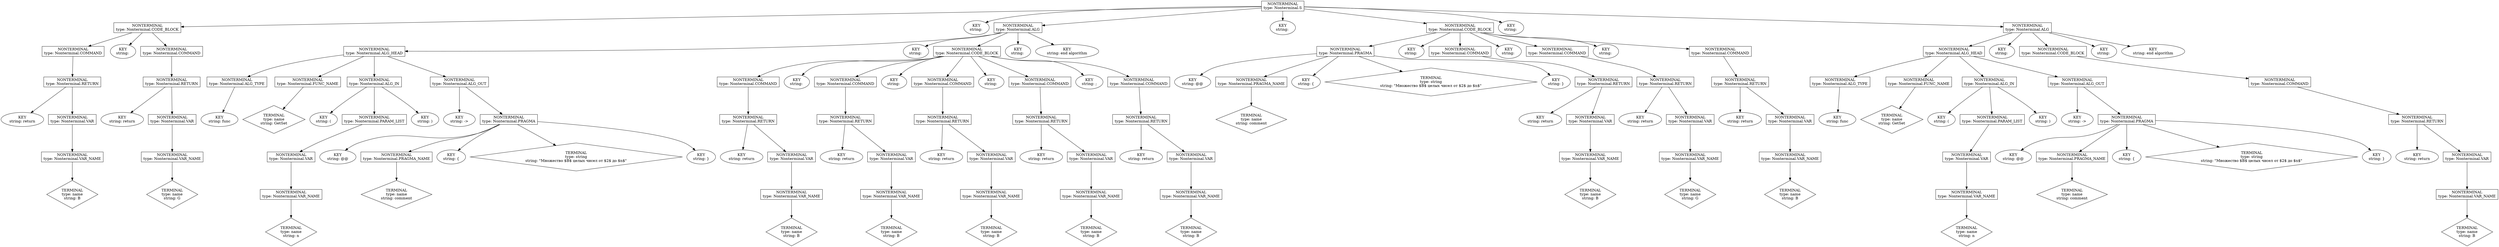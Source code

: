 digraph ast {
	1 [label="NONTERMINAL
type: Nonterminal.S" shape=box]
	2 [label="NONTERMINAL
type: Nonterminal.CODE_BLOCK" shape=box]
	1 -> 2
	3 [label="KEY
string: \n" shape=oval]
	1 -> 3
	4 [label="NONTERMINAL
type: Nonterminal.ALG" shape=box]
	1 -> 4
	5 [label="KEY
string: \n" shape=oval]
	1 -> 5
	6 [label="NONTERMINAL
type: Nonterminal.CODE_BLOCK" shape=box]
	1 -> 6
	7 [label="KEY
string: \n" shape=oval]
	1 -> 7
	8 [label="NONTERMINAL
type: Nonterminal.ALG" shape=box]
	1 -> 8
	9 [label="NONTERMINAL
type: Nonterminal.COMMAND" shape=box]
	2 -> 9
	10 [label="KEY
string: \n" shape=oval]
	2 -> 10
	11 [label="NONTERMINAL
type: Nonterminal.COMMAND" shape=box]
	2 -> 11
	12 [label="NONTERMINAL
type: Nonterminal.ALG_HEAD" shape=box]
	4 -> 12
	13 [label="KEY
string: \n" shape=oval]
	4 -> 13
	14 [label="NONTERMINAL
type: Nonterminal.CODE_BLOCK" shape=box]
	4 -> 14
	15 [label="KEY
string: \n" shape=oval]
	4 -> 15
	16 [label="KEY
string: end algorithm" shape=oval]
	4 -> 16
	17 [label="NONTERMINAL
type: Nonterminal.PRAGMA" shape=box]
	6 -> 17
	18 [label="KEY
string: \n" shape=oval]
	6 -> 18
	19 [label="NONTERMINAL
type: Nonterminal.COMMAND" shape=box]
	6 -> 19
	20 [label="KEY
string: \n" shape=oval]
	6 -> 20
	21 [label="NONTERMINAL
type: Nonterminal.COMMAND" shape=box]
	6 -> 21
	22 [label="KEY
string: \n" shape=oval]
	6 -> 22
	23 [label="NONTERMINAL
type: Nonterminal.COMMAND" shape=box]
	6 -> 23
	24 [label="NONTERMINAL
type: Nonterminal.ALG_HEAD" shape=box]
	8 -> 24
	25 [label="KEY
string: \n" shape=oval]
	8 -> 25
	26 [label="NONTERMINAL
type: Nonterminal.CODE_BLOCK" shape=box]
	8 -> 26
	27 [label="KEY
string: \n" shape=oval]
	8 -> 27
	28 [label="KEY
string: end algorithm" shape=oval]
	8 -> 28
	29 [label="NONTERMINAL
type: Nonterminal.RETURN" shape=box]
	9 -> 29
	30 [label="NONTERMINAL
type: Nonterminal.RETURN" shape=box]
	11 -> 30
	31 [label="NONTERMINAL
type: Nonterminal.ALG_TYPE" shape=box]
	12 -> 31
	32 [label="NONTERMINAL
type: Nonterminal.FUNC_NAME" shape=box]
	12 -> 32
	33 [label="NONTERMINAL
type: Nonterminal.ALG_IN" shape=box]
	12 -> 33
	34 [label="NONTERMINAL
type: Nonterminal.ALG_OUT" shape=box]
	12 -> 34
	35 [label="NONTERMINAL
type: Nonterminal.COMMAND" shape=box]
	14 -> 35
	36 [label="KEY
string: \n" shape=oval]
	14 -> 36
	37 [label="NONTERMINAL
type: Nonterminal.COMMAND" shape=box]
	14 -> 37
	38 [label="KEY
string: \n" shape=oval]
	14 -> 38
	39 [label="NONTERMINAL
type: Nonterminal.COMMAND" shape=box]
	14 -> 39
	40 [label="KEY
string: \n" shape=oval]
	14 -> 40
	41 [label="NONTERMINAL
type: Nonterminal.COMMAND" shape=box]
	14 -> 41
	42 [label="KEY
string: ;" shape=oval]
	14 -> 42
	43 [label="NONTERMINAL
type: Nonterminal.COMMAND" shape=box]
	14 -> 43
	44 [label="KEY
string: @@" shape=oval]
	17 -> 44
	45 [label="NONTERMINAL
type: Nonterminal.PRAGMA_NAME" shape=box]
	17 -> 45
	46 [label="KEY
string: {" shape=oval]
	17 -> 46
	47 [label="TERMINAL
type: string
string: \"Множество $B$ целых чисел от $2$ до $n$\"" shape=diamond]
	17 -> 47
	48 [label="KEY
string: }" shape=oval]
	17 -> 48
	49 [label="NONTERMINAL
type: Nonterminal.RETURN" shape=box]
	19 -> 49
	50 [label="NONTERMINAL
type: Nonterminal.RETURN" shape=box]
	21 -> 50
	51 [label="NONTERMINAL
type: Nonterminal.RETURN" shape=box]
	23 -> 51
	52 [label="NONTERMINAL
type: Nonterminal.ALG_TYPE" shape=box]
	24 -> 52
	53 [label="NONTERMINAL
type: Nonterminal.FUNC_NAME" shape=box]
	24 -> 53
	54 [label="NONTERMINAL
type: Nonterminal.ALG_IN" shape=box]
	24 -> 54
	55 [label="NONTERMINAL
type: Nonterminal.ALG_OUT" shape=box]
	24 -> 55
	56 [label="NONTERMINAL
type: Nonterminal.COMMAND" shape=box]
	26 -> 56
	57 [label="KEY
string: return" shape=oval]
	29 -> 57
	58 [label="NONTERMINAL
type: Nonterminal.VAR" shape=box]
	29 -> 58
	59 [label="KEY
string: return" shape=oval]
	30 -> 59
	60 [label="NONTERMINAL
type: Nonterminal.VAR" shape=box]
	30 -> 60
	61 [label="KEY
string: func" shape=oval]
	31 -> 61
	62 [label="TERMINAL
type: name
string: GetSet" shape=diamond]
	32 -> 62
	63 [label="KEY
string: (" shape=oval]
	33 -> 63
	64 [label="NONTERMINAL
type: Nonterminal.PARAM_LIST" shape=box]
	33 -> 64
	65 [label="KEY
string: )" shape=oval]
	33 -> 65
	66 [label="KEY
string: ->" shape=oval]
	34 -> 66
	67 [label="NONTERMINAL
type: Nonterminal.PRAGMA" shape=box]
	34 -> 67
	68 [label="NONTERMINAL
type: Nonterminal.RETURN" shape=box]
	35 -> 68
	69 [label="NONTERMINAL
type: Nonterminal.RETURN" shape=box]
	37 -> 69
	70 [label="NONTERMINAL
type: Nonterminal.RETURN" shape=box]
	39 -> 70
	71 [label="NONTERMINAL
type: Nonterminal.RETURN" shape=box]
	41 -> 71
	72 [label="NONTERMINAL
type: Nonterminal.RETURN" shape=box]
	43 -> 72
	73 [label="TERMINAL
type: name
string: comment" shape=diamond]
	45 -> 73
	74 [label="KEY
string: return" shape=oval]
	49 -> 74
	75 [label="NONTERMINAL
type: Nonterminal.VAR" shape=box]
	49 -> 75
	76 [label="KEY
string: return" shape=oval]
	50 -> 76
	77 [label="NONTERMINAL
type: Nonterminal.VAR" shape=box]
	50 -> 77
	78 [label="KEY
string: return" shape=oval]
	51 -> 78
	79 [label="NONTERMINAL
type: Nonterminal.VAR" shape=box]
	51 -> 79
	80 [label="KEY
string: func" shape=oval]
	52 -> 80
	81 [label="TERMINAL
type: name
string: GetSet" shape=diamond]
	53 -> 81
	82 [label="KEY
string: (" shape=oval]
	54 -> 82
	83 [label="NONTERMINAL
type: Nonterminal.PARAM_LIST" shape=box]
	54 -> 83
	84 [label="KEY
string: )" shape=oval]
	54 -> 84
	85 [label="KEY
string: ->" shape=oval]
	55 -> 85
	86 [label="NONTERMINAL
type: Nonterminal.PRAGMA" shape=box]
	55 -> 86
	87 [label="NONTERMINAL
type: Nonterminal.RETURN" shape=box]
	56 -> 87
	88 [label="NONTERMINAL
type: Nonterminal.VAR_NAME" shape=box]
	58 -> 88
	89 [label="NONTERMINAL
type: Nonterminal.VAR_NAME" shape=box]
	60 -> 89
	90 [label="NONTERMINAL
type: Nonterminal.VAR" shape=box]
	64 -> 90
	91 [label="KEY
string: @@" shape=oval]
	67 -> 91
	92 [label="NONTERMINAL
type: Nonterminal.PRAGMA_NAME" shape=box]
	67 -> 92
	93 [label="KEY
string: {" shape=oval]
	67 -> 93
	94 [label="TERMINAL
type: string
string: \"Множество $B$ целых чисел от $2$ до $n$\"" shape=diamond]
	67 -> 94
	95 [label="KEY
string: }" shape=oval]
	67 -> 95
	96 [label="KEY
string: return" shape=oval]
	68 -> 96
	97 [label="NONTERMINAL
type: Nonterminal.VAR" shape=box]
	68 -> 97
	98 [label="KEY
string: return" shape=oval]
	69 -> 98
	99 [label="NONTERMINAL
type: Nonterminal.VAR" shape=box]
	69 -> 99
	100 [label="KEY
string: return" shape=oval]
	70 -> 100
	101 [label="NONTERMINAL
type: Nonterminal.VAR" shape=box]
	70 -> 101
	102 [label="KEY
string: return" shape=oval]
	71 -> 102
	103 [label="NONTERMINAL
type: Nonterminal.VAR" shape=box]
	71 -> 103
	104 [label="KEY
string: return" shape=oval]
	72 -> 104
	105 [label="NONTERMINAL
type: Nonterminal.VAR" shape=box]
	72 -> 105
	106 [label="NONTERMINAL
type: Nonterminal.VAR_NAME" shape=box]
	75 -> 106
	107 [label="NONTERMINAL
type: Nonterminal.VAR_NAME" shape=box]
	77 -> 107
	108 [label="NONTERMINAL
type: Nonterminal.VAR_NAME" shape=box]
	79 -> 108
	109 [label="NONTERMINAL
type: Nonterminal.VAR" shape=box]
	83 -> 109
	110 [label="KEY
string: @@" shape=oval]
	86 -> 110
	111 [label="NONTERMINAL
type: Nonterminal.PRAGMA_NAME" shape=box]
	86 -> 111
	112 [label="KEY
string: {" shape=oval]
	86 -> 112
	113 [label="TERMINAL
type: string
string: \"Множество $B$ целых чисел от $2$ до $n$\"" shape=diamond]
	86 -> 113
	114 [label="KEY
string: }" shape=oval]
	86 -> 114
	115 [label="KEY
string: return" shape=oval]
	87 -> 115
	116 [label="NONTERMINAL
type: Nonterminal.VAR" shape=box]
	87 -> 116
	117 [label="TERMINAL
type: name
string: B" shape=diamond]
	88 -> 117
	118 [label="TERMINAL
type: name
string: G" shape=diamond]
	89 -> 118
	119 [label="NONTERMINAL
type: Nonterminal.VAR_NAME" shape=box]
	90 -> 119
	120 [label="TERMINAL
type: name
string: comment" shape=diamond]
	92 -> 120
	121 [label="NONTERMINAL
type: Nonterminal.VAR_NAME" shape=box]
	97 -> 121
	122 [label="NONTERMINAL
type: Nonterminal.VAR_NAME" shape=box]
	99 -> 122
	123 [label="NONTERMINAL
type: Nonterminal.VAR_NAME" shape=box]
	101 -> 123
	124 [label="NONTERMINAL
type: Nonterminal.VAR_NAME" shape=box]
	103 -> 124
	125 [label="NONTERMINAL
type: Nonterminal.VAR_NAME" shape=box]
	105 -> 125
	126 [label="TERMINAL
type: name
string: B" shape=diamond]
	106 -> 126
	127 [label="TERMINAL
type: name
string: G" shape=diamond]
	107 -> 127
	128 [label="TERMINAL
type: name
string: B" shape=diamond]
	108 -> 128
	129 [label="NONTERMINAL
type: Nonterminal.VAR_NAME" shape=box]
	109 -> 129
	130 [label="TERMINAL
type: name
string: comment" shape=diamond]
	111 -> 130
	131 [label="NONTERMINAL
type: Nonterminal.VAR_NAME" shape=box]
	116 -> 131
	132 [label="TERMINAL
type: name
string: n" shape=diamond]
	119 -> 132
	133 [label="TERMINAL
type: name
string: B" shape=diamond]
	121 -> 133
	134 [label="TERMINAL
type: name
string: B" shape=diamond]
	122 -> 134
	135 [label="TERMINAL
type: name
string: B" shape=diamond]
	123 -> 135
	136 [label="TERMINAL
type: name
string: B" shape=diamond]
	124 -> 136
	137 [label="TERMINAL
type: name
string: B" shape=diamond]
	125 -> 137
	138 [label="TERMINAL
type: name
string: n" shape=diamond]
	129 -> 138
	139 [label="TERMINAL
type: name
string: B" shape=diamond]
	131 -> 139
}
